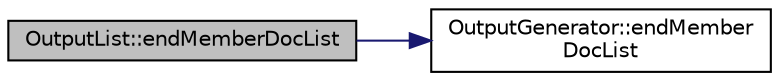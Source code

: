 digraph "OutputList::endMemberDocList"
{
 // LATEX_PDF_SIZE
  edge [fontname="Helvetica",fontsize="10",labelfontname="Helvetica",labelfontsize="10"];
  node [fontname="Helvetica",fontsize="10",shape=record];
  rankdir="LR";
  Node1 [label="OutputList::endMemberDocList",height=0.2,width=0.4,color="black", fillcolor="grey75", style="filled", fontcolor="black",tooltip=" "];
  Node1 -> Node2 [color="midnightblue",fontsize="10",style="solid",fontname="Helvetica"];
  Node2 [label="OutputGenerator::endMember\lDocList",height=0.2,width=0.4,color="black", fillcolor="white", style="filled",URL="$classOutputGenerator.html#adac2120718344406921dc07cd60c8ead",tooltip=" "];
}
